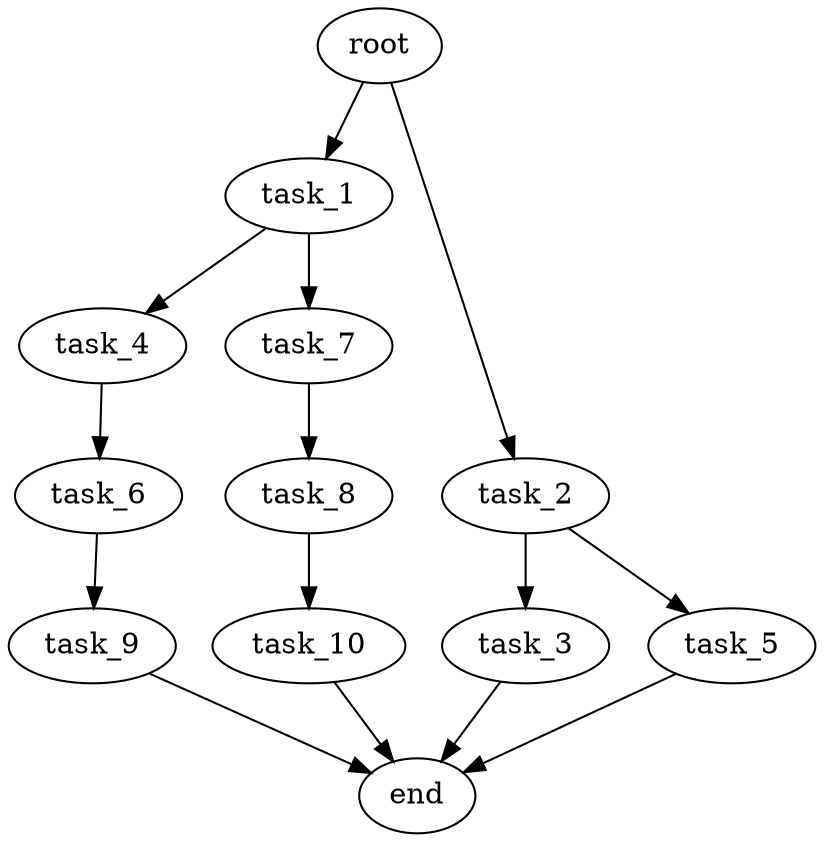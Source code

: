 digraph G {
  root [size="0.000000e+00"];
  task_1 [size="7.937170e+09"];
  task_2 [size="5.088049e+09"];
  task_3 [size="1.214503e+09"];
  task_4 [size="2.010603e+09"];
  task_5 [size="1.389630e+09"];
  task_6 [size="7.903940e+09"];
  task_7 [size="2.638140e+08"];
  task_8 [size="5.540660e+09"];
  task_9 [size="3.689743e+09"];
  task_10 [size="8.036814e+09"];
  end [size="0.000000e+00"];

  root -> task_1 [size="1.000000e-12"];
  root -> task_2 [size="1.000000e-12"];
  task_1 -> task_4 [size="2.010603e+08"];
  task_1 -> task_7 [size="2.638140e+07"];
  task_2 -> task_3 [size="1.214503e+08"];
  task_2 -> task_5 [size="1.389630e+08"];
  task_3 -> end [size="1.000000e-12"];
  task_4 -> task_6 [size="7.903940e+08"];
  task_5 -> end [size="1.000000e-12"];
  task_6 -> task_9 [size="3.689743e+08"];
  task_7 -> task_8 [size="5.540660e+08"];
  task_8 -> task_10 [size="8.036814e+08"];
  task_9 -> end [size="1.000000e-12"];
  task_10 -> end [size="1.000000e-12"];
}

